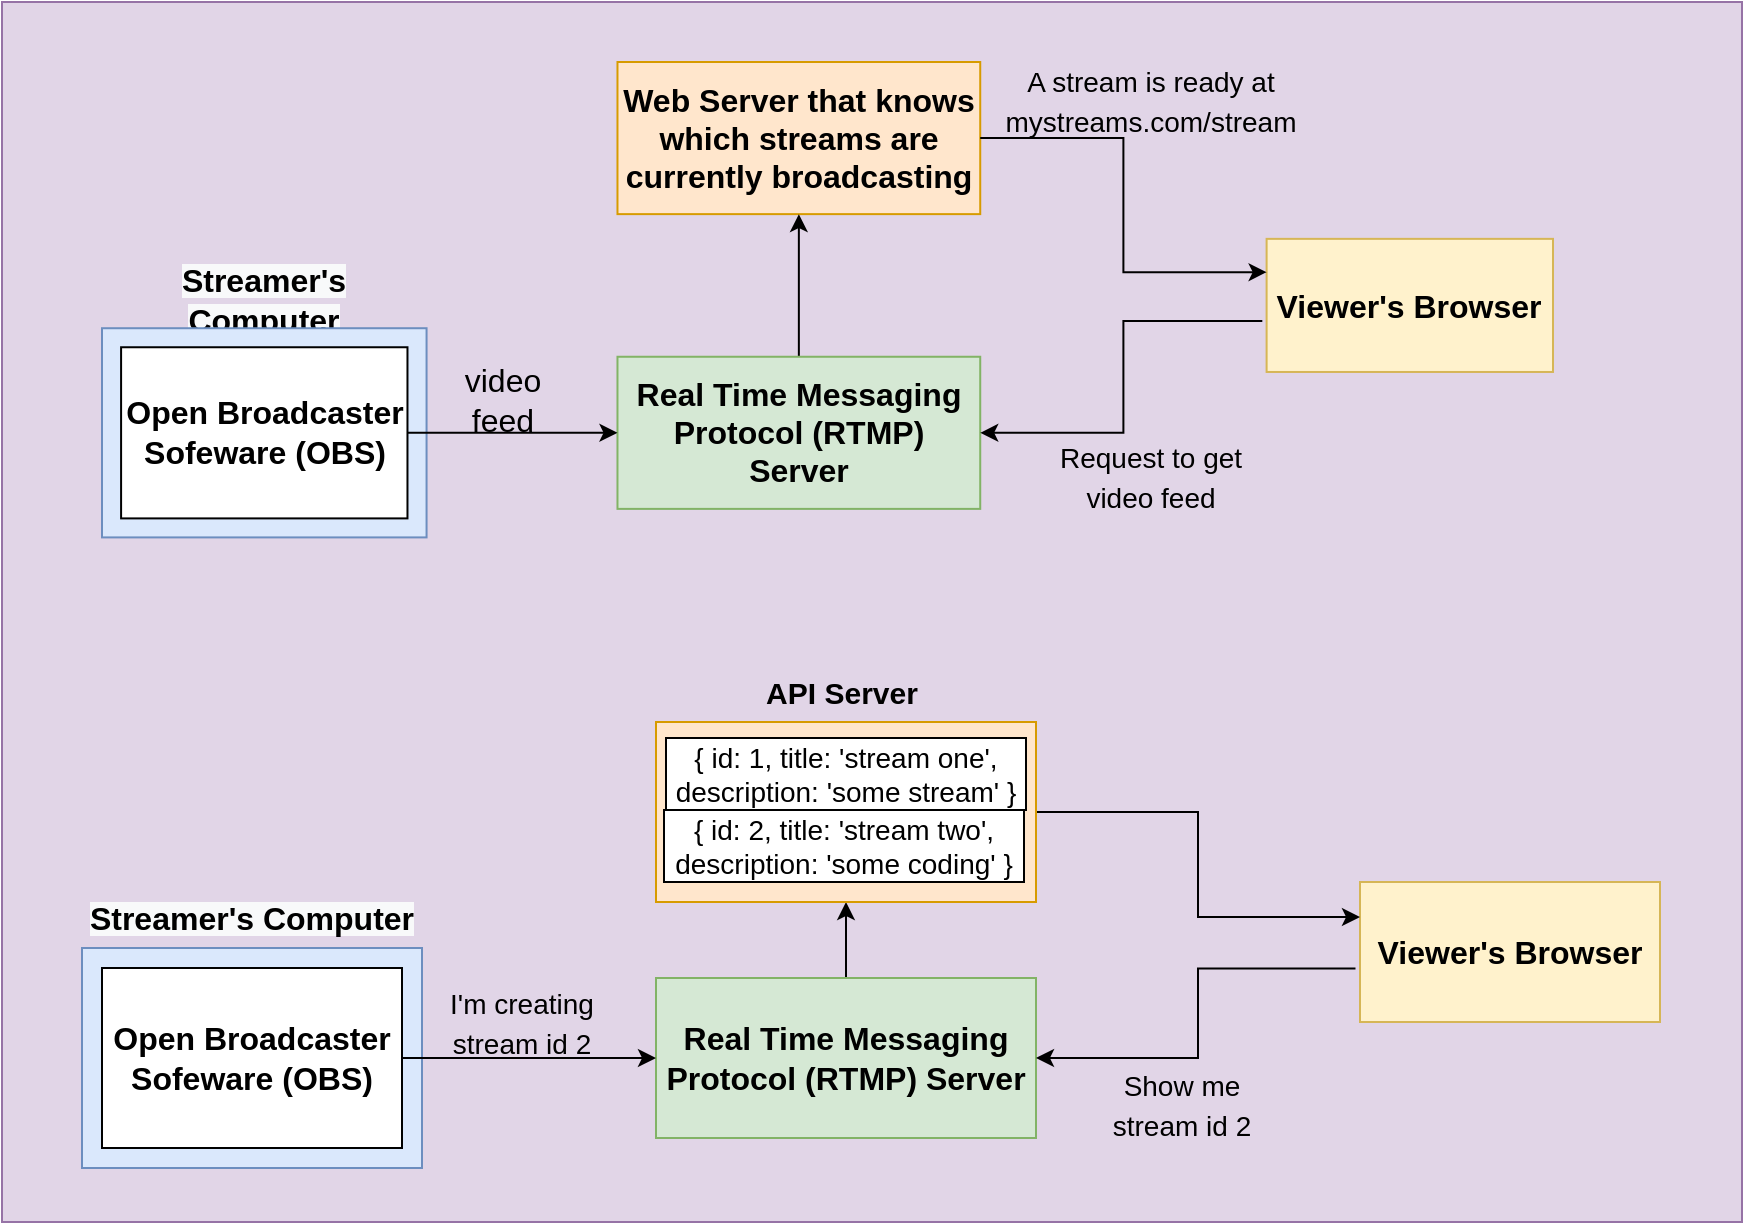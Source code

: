 <mxfile version="15.6.2" type="github">
  <diagram id="C5RBs43oDa-KdzZeNtuy" name="Page-1">
    <mxGraphModel dx="2107" dy="725" grid="1" gridSize="10" guides="1" tooltips="1" connect="1" arrows="1" fold="1" page="1" pageScale="1" pageWidth="827" pageHeight="1169" math="0" shadow="0">
      <root>
        <mxCell id="WIyWlLk6GJQsqaUBKTNV-0" />
        <mxCell id="WIyWlLk6GJQsqaUBKTNV-1" parent="WIyWlLk6GJQsqaUBKTNV-0" />
        <mxCell id="3ZLGVI5_L8edAR1RSdMJ-55" value="" style="group" vertex="1" connectable="0" parent="WIyWlLk6GJQsqaUBKTNV-1">
          <mxGeometry x="10" y="40" width="830" height="580" as="geometry" />
        </mxCell>
        <mxCell id="3ZLGVI5_L8edAR1RSdMJ-15" value="" style="group" vertex="1" connectable="0" parent="3ZLGVI5_L8edAR1RSdMJ-55">
          <mxGeometry x="10" width="820" height="580" as="geometry" />
        </mxCell>
        <mxCell id="3ZLGVI5_L8edAR1RSdMJ-54" value="" style="rounded=0;whiteSpace=wrap;html=1;fontSize=14;align=center;fillColor=#e1d5e7;strokeColor=#9673a6;" vertex="1" parent="3ZLGVI5_L8edAR1RSdMJ-15">
          <mxGeometry x="-50" y="-30" width="870" height="610" as="geometry" />
        </mxCell>
        <mxCell id="3ZLGVI5_L8edAR1RSdMJ-0" value="&lt;b&gt;&lt;font style=&quot;font-size: 16px&quot;&gt;Web Server that knows which streams are currently broadcasting&lt;/font&gt;&lt;/b&gt;" style="rounded=0;whiteSpace=wrap;html=1;fillColor=#ffe6cc;strokeColor=#d79b00;" vertex="1" parent="3ZLGVI5_L8edAR1RSdMJ-15">
          <mxGeometry x="257.742" width="181.374" height="76.066" as="geometry" />
        </mxCell>
        <mxCell id="3ZLGVI5_L8edAR1RSdMJ-1" value="&lt;b&gt;&lt;font style=&quot;font-size: 16px&quot;&gt;Viewer&#39;s Browser&lt;/font&gt;&lt;/b&gt;" style="rounded=0;whiteSpace=wrap;html=1;fillColor=#fff2cc;strokeColor=#d6b656;" vertex="1" parent="3ZLGVI5_L8edAR1RSdMJ-15">
          <mxGeometry x="582.305" y="88.426" width="143.19" height="66.557" as="geometry" />
        </mxCell>
        <mxCell id="3ZLGVI5_L8edAR1RSdMJ-10" style="edgeStyle=orthogonalEdgeStyle;rounded=0;orthogonalLoop=1;jettySize=auto;html=1;entryX=0;entryY=0.25;entryDx=0;entryDy=0;fontSize=16;" edge="1" parent="3ZLGVI5_L8edAR1RSdMJ-15" source="3ZLGVI5_L8edAR1RSdMJ-0" target="3ZLGVI5_L8edAR1RSdMJ-1">
          <mxGeometry relative="1" as="geometry" />
        </mxCell>
        <mxCell id="3ZLGVI5_L8edAR1RSdMJ-12" style="edgeStyle=orthogonalEdgeStyle;rounded=0;orthogonalLoop=1;jettySize=auto;html=1;entryX=0.5;entryY=1;entryDx=0;entryDy=0;fontSize=16;" edge="1" parent="3ZLGVI5_L8edAR1RSdMJ-15" source="3ZLGVI5_L8edAR1RSdMJ-2" target="3ZLGVI5_L8edAR1RSdMJ-0">
          <mxGeometry relative="1" as="geometry" />
        </mxCell>
        <mxCell id="3ZLGVI5_L8edAR1RSdMJ-2" value="&lt;b&gt;&lt;font style=&quot;font-size: 16px&quot;&gt;Real Time Messaging Protocol (RTMP) Server&lt;/font&gt;&lt;/b&gt;" style="rounded=0;whiteSpace=wrap;html=1;fillColor=#d5e8d4;strokeColor=#82b366;" vertex="1" parent="3ZLGVI5_L8edAR1RSdMJ-15">
          <mxGeometry x="257.742" y="147.377" width="181.374" height="76.066" as="geometry" />
        </mxCell>
        <mxCell id="3ZLGVI5_L8edAR1RSdMJ-11" style="edgeStyle=orthogonalEdgeStyle;rounded=0;orthogonalLoop=1;jettySize=auto;html=1;entryX=1;entryY=0.5;entryDx=0;entryDy=0;fontSize=16;exitX=-0.015;exitY=0.617;exitDx=0;exitDy=0;exitPerimeter=0;" edge="1" parent="3ZLGVI5_L8edAR1RSdMJ-15" source="3ZLGVI5_L8edAR1RSdMJ-1" target="3ZLGVI5_L8edAR1RSdMJ-2">
          <mxGeometry relative="1" as="geometry" />
        </mxCell>
        <mxCell id="3ZLGVI5_L8edAR1RSdMJ-6" value="" style="group" vertex="1" connectable="0" parent="3ZLGVI5_L8edAR1RSdMJ-15">
          <mxGeometry y="104.59" width="162.282" height="133.115" as="geometry" />
        </mxCell>
        <mxCell id="3ZLGVI5_L8edAR1RSdMJ-4" value="&lt;b&gt;&lt;span style=&quot;color: rgb(0 , 0 , 0) ; font-family: &amp;#34;helvetica&amp;#34; ; font-size: 16px ; font-style: normal ; letter-spacing: normal ; text-align: center ; text-indent: 0px ; text-transform: none ; word-spacing: 0px ; background-color: rgb(248 , 249 , 250) ; display: inline ; float: none&quot;&gt;Streamer&#39;s Computer&lt;/span&gt;&lt;br&gt;&lt;/b&gt;" style="text;html=1;strokeColor=none;fillColor=none;align=center;verticalAlign=middle;whiteSpace=wrap;rounded=0;fontSize=16;" vertex="1" parent="3ZLGVI5_L8edAR1RSdMJ-6">
          <mxGeometry width="162.282" height="28.525" as="geometry" />
        </mxCell>
        <mxCell id="3ZLGVI5_L8edAR1RSdMJ-5" value="" style="rounded=0;whiteSpace=wrap;html=1;fontSize=16;align=center;fillColor=#dae8fc;strokeColor=#6c8ebf;" vertex="1" parent="3ZLGVI5_L8edAR1RSdMJ-6">
          <mxGeometry y="28.525" width="162.282" height="104.59" as="geometry" />
        </mxCell>
        <mxCell id="3ZLGVI5_L8edAR1RSdMJ-7" value="&lt;b&gt;Open Broadcaster Sofeware (OBS)&lt;/b&gt;" style="rounded=0;whiteSpace=wrap;html=1;fontSize=16;align=center;" vertex="1" parent="3ZLGVI5_L8edAR1RSdMJ-6">
          <mxGeometry x="9.546" y="38.033" width="143.19" height="85.574" as="geometry" />
        </mxCell>
        <mxCell id="3ZLGVI5_L8edAR1RSdMJ-8" style="edgeStyle=orthogonalEdgeStyle;rounded=0;orthogonalLoop=1;jettySize=auto;html=1;entryX=0;entryY=0.5;entryDx=0;entryDy=0;fontSize=16;" edge="1" parent="3ZLGVI5_L8edAR1RSdMJ-15" source="3ZLGVI5_L8edAR1RSdMJ-7" target="3ZLGVI5_L8edAR1RSdMJ-2">
          <mxGeometry relative="1" as="geometry" />
        </mxCell>
        <mxCell id="3ZLGVI5_L8edAR1RSdMJ-9" value="video feed" style="text;html=1;strokeColor=none;fillColor=none;align=center;verticalAlign=middle;whiteSpace=wrap;rounded=0;fontSize=16;" vertex="1" parent="3ZLGVI5_L8edAR1RSdMJ-15">
          <mxGeometry x="171.828" y="154.984" width="57.276" height="28.525" as="geometry" />
        </mxCell>
        <mxCell id="3ZLGVI5_L8edAR1RSdMJ-13" value="&lt;font style=&quot;font-size: 14px&quot;&gt;Request to get video feed&lt;/font&gt;" style="text;html=1;strokeColor=none;fillColor=none;align=center;verticalAlign=middle;whiteSpace=wrap;rounded=0;fontSize=16;" vertex="1" parent="3ZLGVI5_L8edAR1RSdMJ-15">
          <mxGeometry x="477.299" y="190.164" width="95.46" height="33.279" as="geometry" />
        </mxCell>
        <mxCell id="3ZLGVI5_L8edAR1RSdMJ-14" value="&lt;font style=&quot;font-size: 14px&quot;&gt;A stream is ready at mystreams.com/stream&lt;/font&gt;" style="text;html=1;strokeColor=none;fillColor=none;align=center;verticalAlign=middle;whiteSpace=wrap;rounded=0;fontSize=16;" vertex="1" parent="3ZLGVI5_L8edAR1RSdMJ-15">
          <mxGeometry x="477.299" y="2.852" width="95.46" height="33.279" as="geometry" />
        </mxCell>
        <mxCell id="3ZLGVI5_L8edAR1RSdMJ-51" value="" style="group" vertex="1" connectable="0" parent="3ZLGVI5_L8edAR1RSdMJ-55">
          <mxGeometry y="280" width="760" height="280" as="geometry" />
        </mxCell>
        <mxCell id="3ZLGVI5_L8edAR1RSdMJ-53" value="" style="group" vertex="1" connectable="0" parent="3ZLGVI5_L8edAR1RSdMJ-51">
          <mxGeometry y="20" width="760" height="253" as="geometry" />
        </mxCell>
        <mxCell id="3ZLGVI5_L8edAR1RSdMJ-16" value="" style="group" vertex="1" connectable="0" parent="3ZLGVI5_L8edAR1RSdMJ-53">
          <mxGeometry y="3" width="760" height="250" as="geometry" />
        </mxCell>
        <mxCell id="3ZLGVI5_L8edAR1RSdMJ-18" value="&lt;b&gt;&lt;font style=&quot;font-size: 16px&quot;&gt;Viewer&#39;s Browser&lt;/font&gt;&lt;/b&gt;" style="rounded=0;whiteSpace=wrap;html=1;fillColor=#fff2cc;strokeColor=#d6b656;" vertex="1" parent="3ZLGVI5_L8edAR1RSdMJ-16">
          <mxGeometry x="639" y="107" width="150" height="70" as="geometry" />
        </mxCell>
        <mxCell id="3ZLGVI5_L8edAR1RSdMJ-19" style="edgeStyle=orthogonalEdgeStyle;rounded=0;orthogonalLoop=1;jettySize=auto;html=1;entryX=0;entryY=0.25;entryDx=0;entryDy=0;fontSize=16;" edge="1" parent="3ZLGVI5_L8edAR1RSdMJ-16" source="3ZLGVI5_L8edAR1RSdMJ-17" target="3ZLGVI5_L8edAR1RSdMJ-18">
          <mxGeometry relative="1" as="geometry" />
        </mxCell>
        <mxCell id="3ZLGVI5_L8edAR1RSdMJ-20" style="edgeStyle=orthogonalEdgeStyle;rounded=0;orthogonalLoop=1;jettySize=auto;html=1;entryX=0.5;entryY=1;entryDx=0;entryDy=0;fontSize=16;" edge="1" parent="3ZLGVI5_L8edAR1RSdMJ-16" source="3ZLGVI5_L8edAR1RSdMJ-21" target="3ZLGVI5_L8edAR1RSdMJ-17">
          <mxGeometry relative="1" as="geometry" />
        </mxCell>
        <mxCell id="3ZLGVI5_L8edAR1RSdMJ-21" value="&lt;b&gt;&lt;font style=&quot;font-size: 16px&quot;&gt;Real Time Messaging Protocol (RTMP) Server&lt;/font&gt;&lt;/b&gt;" style="rounded=0;whiteSpace=wrap;html=1;fillColor=#d5e8d4;strokeColor=#82b366;" vertex="1" parent="3ZLGVI5_L8edAR1RSdMJ-16">
          <mxGeometry x="287" y="155" width="190" height="80" as="geometry" />
        </mxCell>
        <mxCell id="3ZLGVI5_L8edAR1RSdMJ-22" style="edgeStyle=orthogonalEdgeStyle;rounded=0;orthogonalLoop=1;jettySize=auto;html=1;entryX=1;entryY=0.5;entryDx=0;entryDy=0;fontSize=16;exitX=-0.015;exitY=0.617;exitDx=0;exitDy=0;exitPerimeter=0;" edge="1" parent="3ZLGVI5_L8edAR1RSdMJ-16" source="3ZLGVI5_L8edAR1RSdMJ-18" target="3ZLGVI5_L8edAR1RSdMJ-21">
          <mxGeometry relative="1" as="geometry" />
        </mxCell>
        <mxCell id="3ZLGVI5_L8edAR1RSdMJ-23" value="" style="group" vertex="1" connectable="0" parent="3ZLGVI5_L8edAR1RSdMJ-16">
          <mxGeometry y="110" width="170" height="140" as="geometry" />
        </mxCell>
        <mxCell id="3ZLGVI5_L8edAR1RSdMJ-24" value="&lt;b&gt;&lt;span style=&quot;color: rgb(0 , 0 , 0) ; font-family: &amp;#34;helvetica&amp;#34; ; font-size: 16px ; font-style: normal ; letter-spacing: normal ; text-align: center ; text-indent: 0px ; text-transform: none ; word-spacing: 0px ; background-color: rgb(248 , 249 , 250) ; display: inline ; float: none&quot;&gt;Streamer&#39;s Computer&lt;/span&gt;&lt;br&gt;&lt;/b&gt;" style="text;html=1;strokeColor=none;fillColor=none;align=center;verticalAlign=middle;whiteSpace=wrap;rounded=0;fontSize=16;" vertex="1" parent="3ZLGVI5_L8edAR1RSdMJ-23">
          <mxGeometry width="170" height="30" as="geometry" />
        </mxCell>
        <mxCell id="3ZLGVI5_L8edAR1RSdMJ-25" value="" style="rounded=0;whiteSpace=wrap;html=1;fontSize=16;align=center;fillColor=#dae8fc;strokeColor=#6c8ebf;" vertex="1" parent="3ZLGVI5_L8edAR1RSdMJ-23">
          <mxGeometry y="30" width="170" height="110" as="geometry" />
        </mxCell>
        <mxCell id="3ZLGVI5_L8edAR1RSdMJ-26" value="&lt;b&gt;Open Broadcaster Sofeware (OBS)&lt;/b&gt;" style="rounded=0;whiteSpace=wrap;html=1;fontSize=16;align=center;" vertex="1" parent="3ZLGVI5_L8edAR1RSdMJ-23">
          <mxGeometry x="10" y="40" width="150" height="90" as="geometry" />
        </mxCell>
        <mxCell id="3ZLGVI5_L8edAR1RSdMJ-27" style="edgeStyle=orthogonalEdgeStyle;rounded=0;orthogonalLoop=1;jettySize=auto;html=1;entryX=0;entryY=0.5;entryDx=0;entryDy=0;fontSize=16;" edge="1" parent="3ZLGVI5_L8edAR1RSdMJ-16" source="3ZLGVI5_L8edAR1RSdMJ-26" target="3ZLGVI5_L8edAR1RSdMJ-21">
          <mxGeometry relative="1" as="geometry" />
        </mxCell>
        <mxCell id="3ZLGVI5_L8edAR1RSdMJ-28" value="&lt;font style=&quot;font-size: 14px&quot;&gt;I&#39;m creating stream id 2&lt;/font&gt;" style="text;html=1;strokeColor=none;fillColor=none;align=center;verticalAlign=middle;whiteSpace=wrap;rounded=0;fontSize=16;" vertex="1" parent="3ZLGVI5_L8edAR1RSdMJ-16">
          <mxGeometry x="180" y="163" width="80" height="27" as="geometry" />
        </mxCell>
        <mxCell id="3ZLGVI5_L8edAR1RSdMJ-29" value="&lt;font style=&quot;font-size: 14px&quot;&gt;Show me stream id 2&lt;/font&gt;" style="text;html=1;strokeColor=none;fillColor=none;align=center;verticalAlign=middle;whiteSpace=wrap;rounded=0;fontSize=16;" vertex="1" parent="3ZLGVI5_L8edAR1RSdMJ-16">
          <mxGeometry x="500" y="200" width="100" height="35" as="geometry" />
        </mxCell>
        <mxCell id="3ZLGVI5_L8edAR1RSdMJ-52" value="" style="group" vertex="1" connectable="0" parent="3ZLGVI5_L8edAR1RSdMJ-16">
          <mxGeometry x="286" y="27" width="244" height="90" as="geometry" />
        </mxCell>
        <mxCell id="3ZLGVI5_L8edAR1RSdMJ-17" value="" style="rounded=0;whiteSpace=wrap;html=1;fillColor=#ffe6cc;strokeColor=#d79b00;" vertex="1" parent="3ZLGVI5_L8edAR1RSdMJ-52">
          <mxGeometry x="1" width="190" height="90" as="geometry" />
        </mxCell>
        <mxCell id="3ZLGVI5_L8edAR1RSdMJ-31" value="{ id: 1, title: &#39;stream one&#39;, description: &#39;some stream&#39; }" style="rounded=0;whiteSpace=wrap;html=1;fontSize=14;align=center;" vertex="1" parent="3ZLGVI5_L8edAR1RSdMJ-52">
          <mxGeometry x="6" y="8" width="180" height="36" as="geometry" />
        </mxCell>
        <mxCell id="3ZLGVI5_L8edAR1RSdMJ-48" value="{ id: 2, title: &#39;stream two&#39;, description: &#39;some coding&#39; }" style="rounded=0;whiteSpace=wrap;html=1;fontSize=14;align=center;" vertex="1" parent="3ZLGVI5_L8edAR1RSdMJ-52">
          <mxGeometry x="5" y="44" width="180" height="36" as="geometry" />
        </mxCell>
        <mxCell id="3ZLGVI5_L8edAR1RSdMJ-49" value="&lt;font style=&quot;font-size: 15px&quot;&gt;&lt;b&gt;API Server&lt;/b&gt;&lt;/font&gt;" style="text;html=1;strokeColor=none;fillColor=none;align=center;verticalAlign=middle;whiteSpace=wrap;rounded=0;fontSize=14;" vertex="1" parent="3ZLGVI5_L8edAR1RSdMJ-53">
          <mxGeometry x="325" width="110" height="30" as="geometry" />
        </mxCell>
      </root>
    </mxGraphModel>
  </diagram>
</mxfile>
